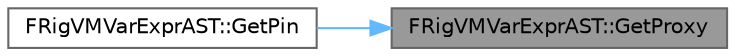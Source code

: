 digraph "FRigVMVarExprAST::GetProxy"
{
 // INTERACTIVE_SVG=YES
 // LATEX_PDF_SIZE
  bgcolor="transparent";
  edge [fontname=Helvetica,fontsize=10,labelfontname=Helvetica,labelfontsize=10];
  node [fontname=Helvetica,fontsize=10,shape=box,height=0.2,width=0.4];
  rankdir="RL";
  Node1 [id="Node000001",label="FRigVMVarExprAST::GetProxy",height=0.2,width=0.4,color="gray40", fillcolor="grey60", style="filled", fontcolor="black",tooltip="returns the model proxy this expression relates to"];
  Node1 -> Node2 [id="edge1_Node000001_Node000002",dir="back",color="steelblue1",style="solid",tooltip=" "];
  Node2 [id="Node000002",label="FRigVMVarExprAST::GetPin",height=0.2,width=0.4,color="grey40", fillcolor="white", style="filled",URL="$dd/d9b/classFRigVMVarExprAST.html#abbde580b075b8038aac0826cbf243c01",tooltip=" "];
}
